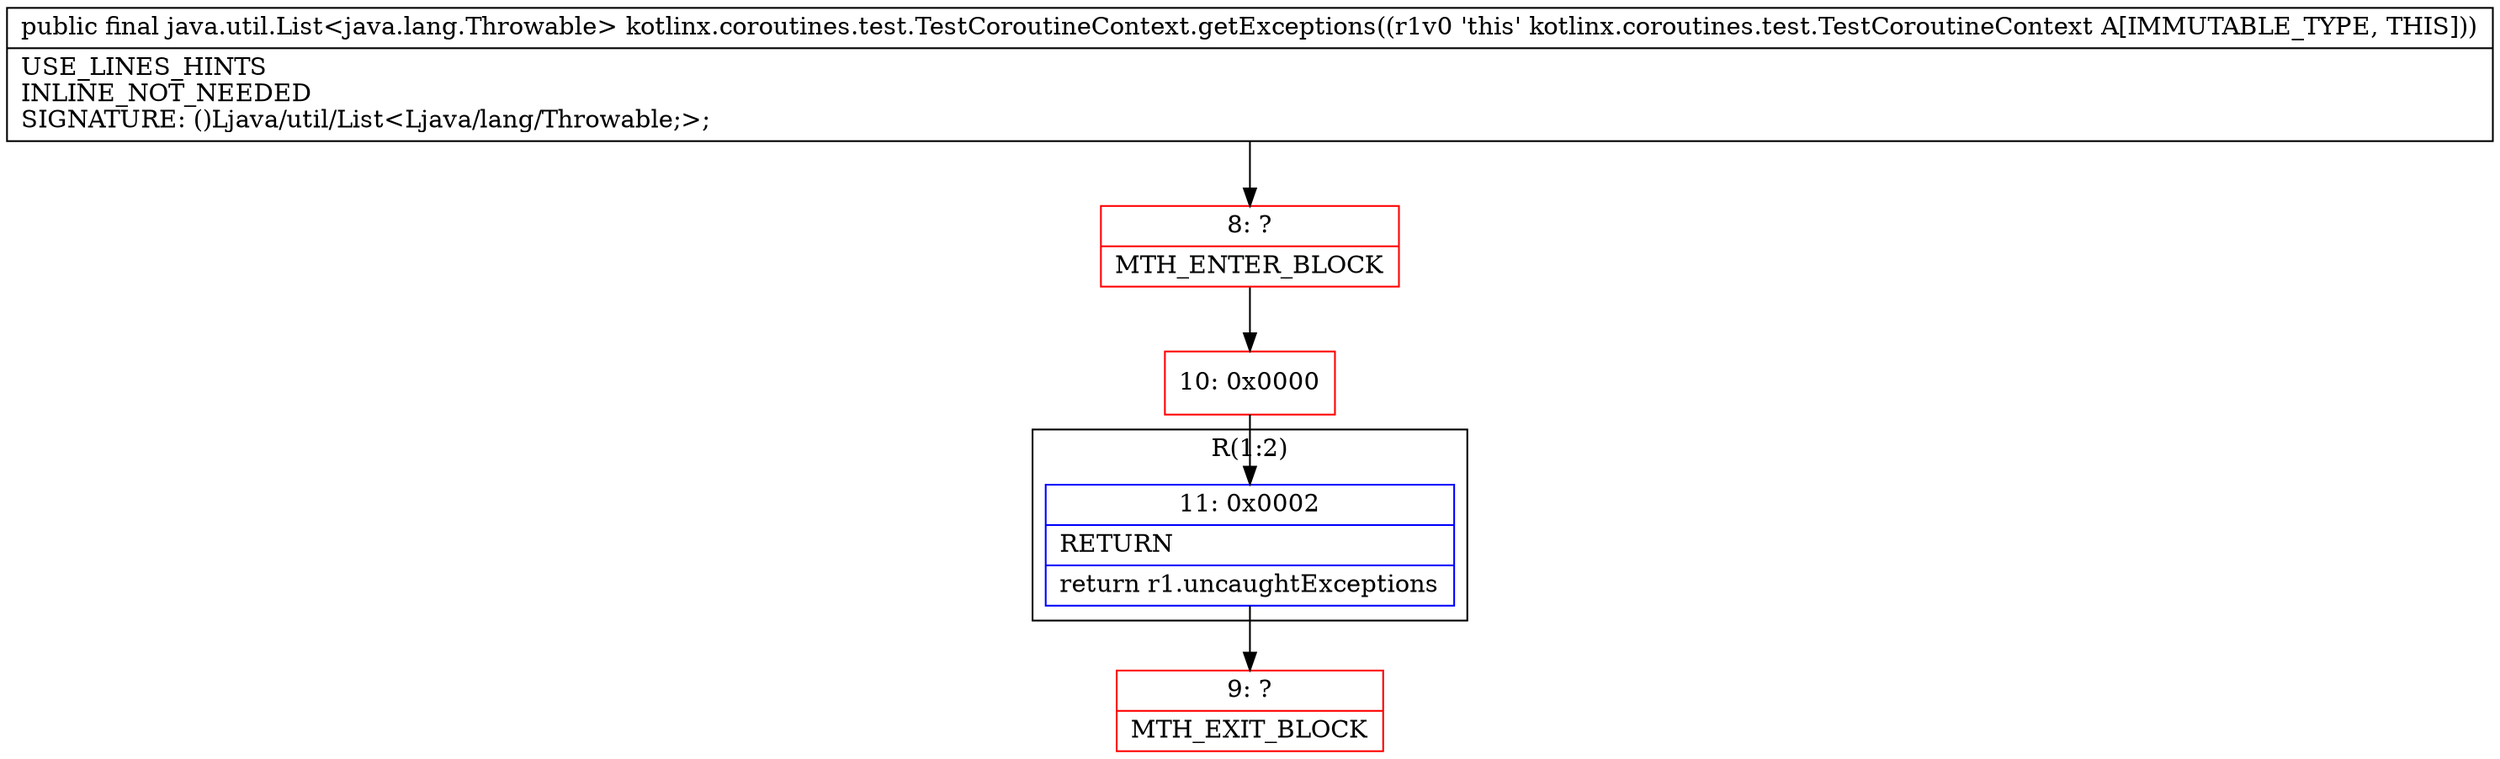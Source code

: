 digraph "CFG forkotlinx.coroutines.test.TestCoroutineContext.getExceptions()Ljava\/util\/List;" {
subgraph cluster_Region_443853961 {
label = "R(1:2)";
node [shape=record,color=blue];
Node_11 [shape=record,label="{11\:\ 0x0002|RETURN\l|return r1.uncaughtExceptions\l}"];
}
Node_8 [shape=record,color=red,label="{8\:\ ?|MTH_ENTER_BLOCK\l}"];
Node_10 [shape=record,color=red,label="{10\:\ 0x0000}"];
Node_9 [shape=record,color=red,label="{9\:\ ?|MTH_EXIT_BLOCK\l}"];
MethodNode[shape=record,label="{public final java.util.List\<java.lang.Throwable\> kotlinx.coroutines.test.TestCoroutineContext.getExceptions((r1v0 'this' kotlinx.coroutines.test.TestCoroutineContext A[IMMUTABLE_TYPE, THIS]))  | USE_LINES_HINTS\lINLINE_NOT_NEEDED\lSIGNATURE: ()Ljava\/util\/List\<Ljava\/lang\/Throwable;\>;\l}"];
MethodNode -> Node_8;Node_11 -> Node_9;
Node_8 -> Node_10;
Node_10 -> Node_11;
}

